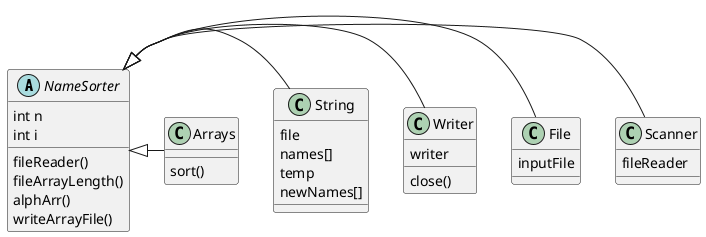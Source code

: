 @startuml

abstract class NameSorter {
int n
int i
fileReader()
fileArrayLength()
alphArr()
writeArrayFile()
}

class Scanner {
fileReader
}

class File {
inputFile
}

class Writer {
writer
close()
}

class String {
file
names[]
temp
newNames[]
}

class Arrays {
sort()
}

NameSorter <|- Scanner
NameSorter <|- File
NameSorter <|- Writer
NameSorter <|- String
NameSorter <|- Arrays

@enduml